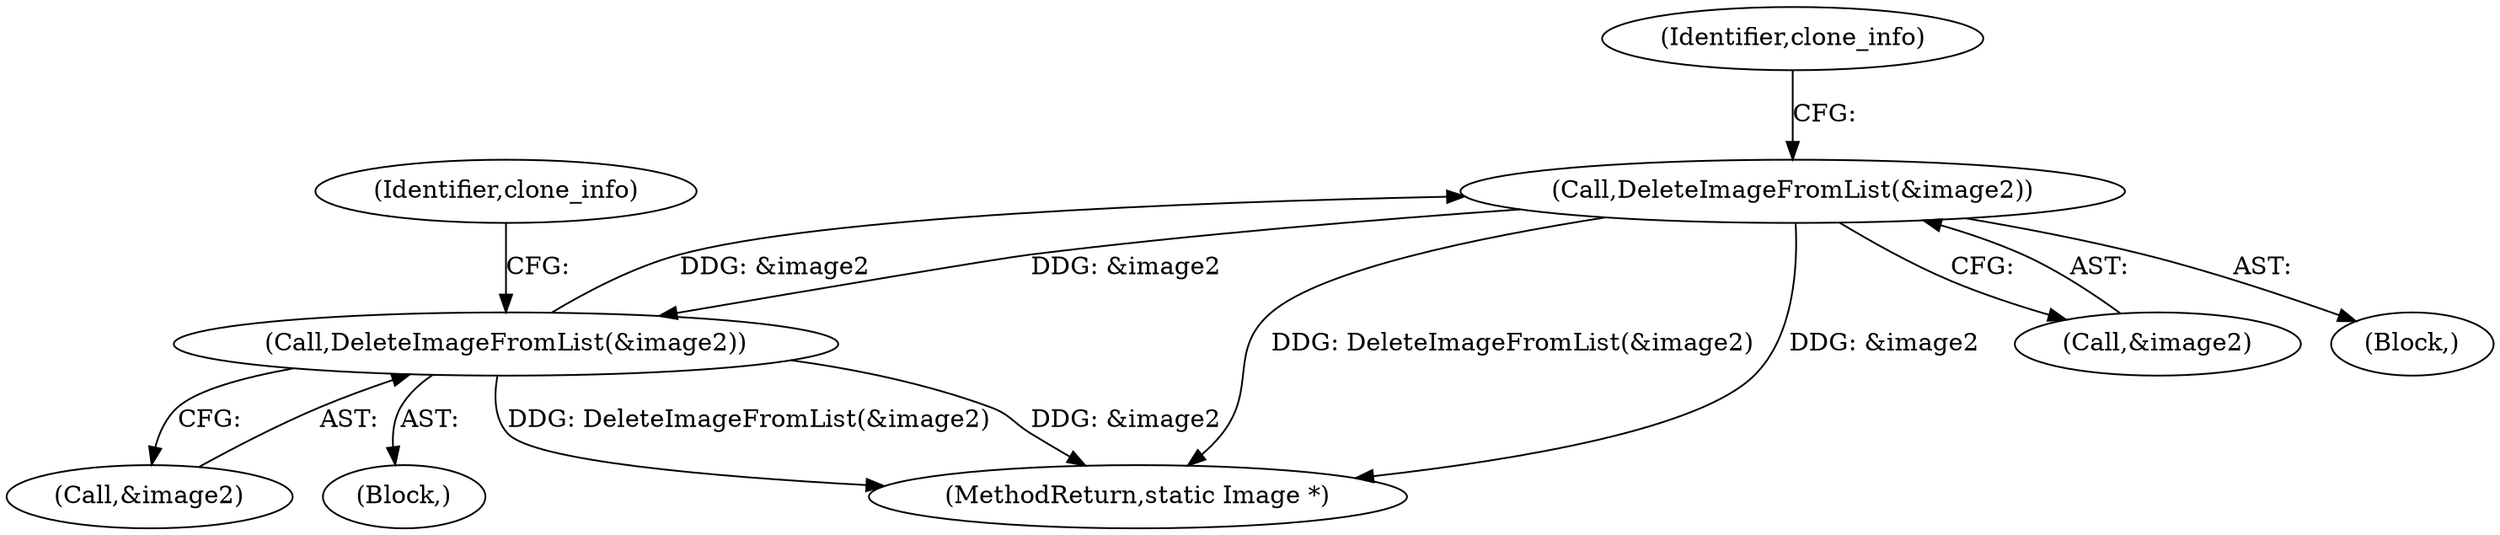 digraph "0_ImageMagick_8985ed08f01d465ee65ab5a106186b3868b6f601@pointer" {
"1001706" [label="(Call,DeleteImageFromList(&image2))"];
"1001619" [label="(Call,DeleteImageFromList(&image2))"];
"1001706" [label="(Call,DeleteImageFromList(&image2))"];
"1001623" [label="(Identifier,clone_info)"];
"1001874" [label="(MethodReturn,static Image *)"];
"1001620" [label="(Call,&image2)"];
"1001707" [label="(Call,&image2)"];
"1001618" [label="(Block,)"];
"1001706" [label="(Call,DeleteImageFromList(&image2))"];
"1001705" [label="(Block,)"];
"1001710" [label="(Identifier,clone_info)"];
"1001619" [label="(Call,DeleteImageFromList(&image2))"];
"1001706" -> "1001705"  [label="AST: "];
"1001706" -> "1001707"  [label="CFG: "];
"1001707" -> "1001706"  [label="AST: "];
"1001710" -> "1001706"  [label="CFG: "];
"1001706" -> "1001874"  [label="DDG: DeleteImageFromList(&image2)"];
"1001706" -> "1001874"  [label="DDG: &image2"];
"1001706" -> "1001619"  [label="DDG: &image2"];
"1001619" -> "1001706"  [label="DDG: &image2"];
"1001619" -> "1001618"  [label="AST: "];
"1001619" -> "1001620"  [label="CFG: "];
"1001620" -> "1001619"  [label="AST: "];
"1001623" -> "1001619"  [label="CFG: "];
"1001619" -> "1001874"  [label="DDG: DeleteImageFromList(&image2)"];
"1001619" -> "1001874"  [label="DDG: &image2"];
}
